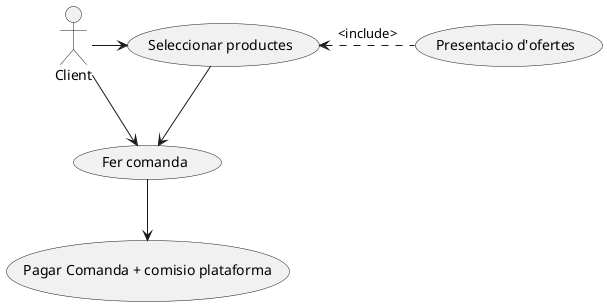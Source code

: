 @startuml
actor Client 

Client -> (Seleccionar productes)
(Seleccionar productes) <. (Presentacio d'ofertes) : <include>
Client -Down-> (Fer comanda)
(Seleccionar productes)->(Fer comanda)

(Fer comanda)-->(Pagar Comanda + comisio plataforma)
@enduml
